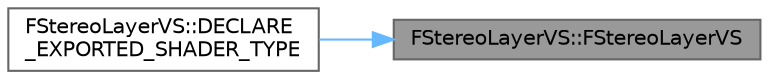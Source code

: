 digraph "FStereoLayerVS::FStereoLayerVS"
{
 // INTERACTIVE_SVG=YES
 // LATEX_PDF_SIZE
  bgcolor="transparent";
  edge [fontname=Helvetica,fontsize=10,labelfontname=Helvetica,labelfontsize=10];
  node [fontname=Helvetica,fontsize=10,shape=box,height=0.2,width=0.4];
  rankdir="RL";
  Node1 [id="Node000001",label="FStereoLayerVS::FStereoLayerVS",height=0.2,width=0.4,color="gray40", fillcolor="grey60", style="filled", fontcolor="black",tooltip=" "];
  Node1 -> Node2 [id="edge1_Node000001_Node000002",dir="back",color="steelblue1",style="solid",tooltip=" "];
  Node2 [id="Node000002",label="FStereoLayerVS::DECLARE\l_EXPORTED_SHADER_TYPE",height=0.2,width=0.4,color="grey40", fillcolor="white", style="filled",URL="$db/d53/classFStereoLayerVS.html#afc896b37a8dea66fdb48562741c1291e",tooltip=" "];
}
